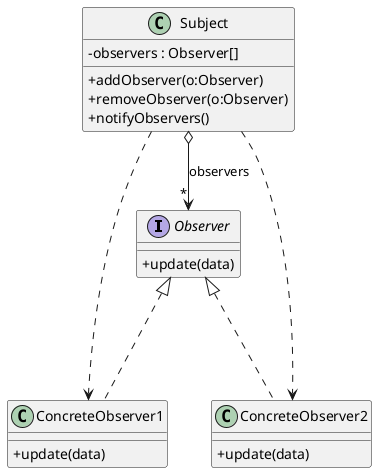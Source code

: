 @startuml
'skinparam style strictuml
skinparam classAttributeIconSize 0


interface Observer {
  +update(data)
}

class Subject {
  -observers : Observer[]
  +addObserver(o:Observer)
  +removeObserver(o:Observer)
  +notifyObservers()
}

class ConcreteObserver1 {
  +update(data)
}

class ConcreteObserver2 {
  +update(data)
}

Subject o--> "*" Observer : observers
Observer <|... ConcreteObserver1
Observer <|... ConcreteObserver2
Subject .> ConcreteObserver1
Subject .> ConcreteObserver2

@enduml